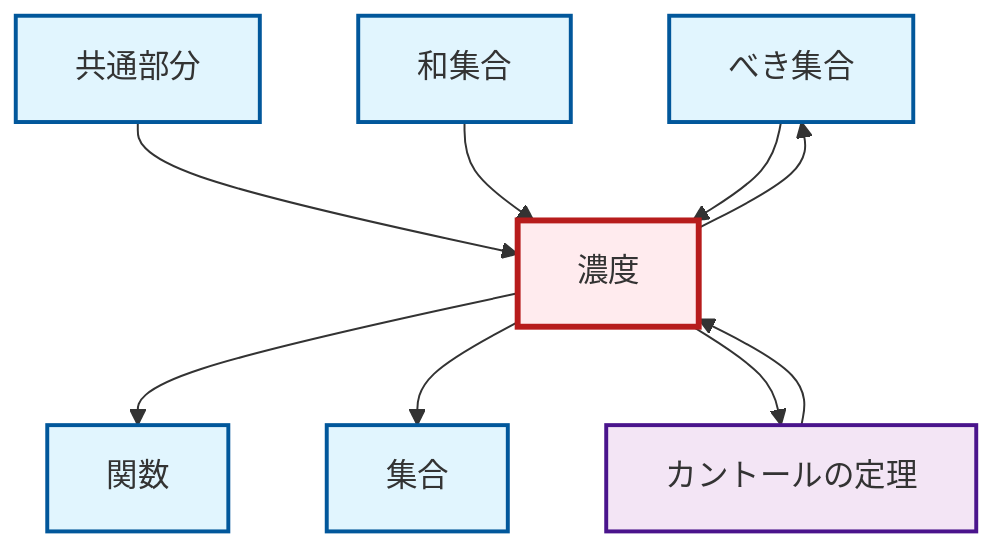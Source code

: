 graph TD
    classDef definition fill:#e1f5fe,stroke:#01579b,stroke-width:2px
    classDef theorem fill:#f3e5f5,stroke:#4a148c,stroke-width:2px
    classDef axiom fill:#fff3e0,stroke:#e65100,stroke-width:2px
    classDef example fill:#e8f5e9,stroke:#1b5e20,stroke-width:2px
    classDef current fill:#ffebee,stroke:#b71c1c,stroke-width:3px
    def-power-set["べき集合"]:::definition
    def-intersection["共通部分"]:::definition
    def-set["集合"]:::definition
    def-cardinality["濃度"]:::definition
    def-union["和集合"]:::definition
    thm-cantor["カントールの定理"]:::theorem
    def-function["関数"]:::definition
    def-intersection --> def-cardinality
    def-cardinality --> def-function
    def-cardinality --> def-power-set
    def-cardinality --> def-set
    thm-cantor --> def-cardinality
    def-union --> def-cardinality
    def-cardinality --> thm-cantor
    def-power-set --> def-cardinality
    class def-cardinality current